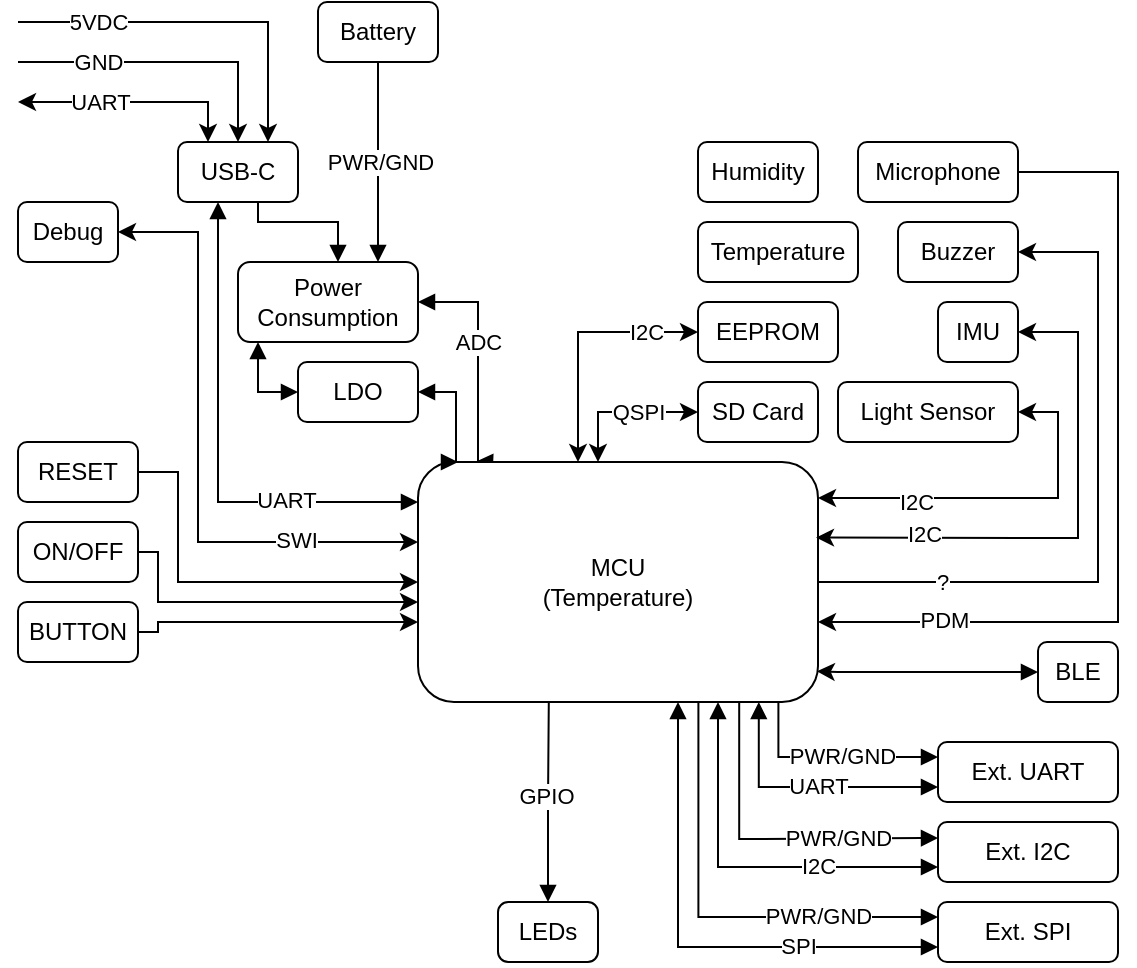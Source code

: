 <mxfile version="20.8.20" type="github">
  <diagram name="Page-1" id="c7S7PHu0UhxQzCW4UXiq">
    <mxGraphModel dx="836" dy="515" grid="1" gridSize="10" guides="1" tooltips="1" connect="1" arrows="1" fold="1" page="1" pageScale="1" pageWidth="850" pageHeight="1100" math="0" shadow="0">
      <root>
        <mxCell id="0" />
        <mxCell id="1" parent="0" />
        <mxCell id="G_PPI8zOTdHrNY6b9ppO-57" value="" style="edgeStyle=orthogonalEdgeStyle;rounded=0;orthogonalLoop=1;jettySize=auto;html=1;startArrow=none;startFill=0;endArrow=block;endFill=1;" edge="1" parent="1" source="hdpYh6DBLOswqB0Ypegx-1" target="G_PPI8zOTdHrNY6b9ppO-2">
          <mxGeometry relative="1" as="geometry">
            <Array as="points">
              <mxPoint x="200" y="160" />
              <mxPoint x="240" y="160" />
            </Array>
          </mxGeometry>
        </mxCell>
        <mxCell id="G_PPI8zOTdHrNY6b9ppO-59" value="" style="edgeStyle=orthogonalEdgeStyle;rounded=0;orthogonalLoop=1;jettySize=auto;html=1;startArrow=block;startFill=1;endArrow=block;endFill=1;" edge="1" parent="1" source="hdpYh6DBLOswqB0Ypegx-1" target="G_PPI8zOTdHrNY6b9ppO-3">
          <mxGeometry relative="1" as="geometry">
            <mxPoint x="270" y="299" as="targetPoint" />
            <Array as="points">
              <mxPoint x="180" y="300" />
            </Array>
          </mxGeometry>
        </mxCell>
        <mxCell id="G_PPI8zOTdHrNY6b9ppO-60" value="UART" style="edgeLabel;html=1;align=center;verticalAlign=middle;resizable=0;points=[];" vertex="1" connectable="0" parent="G_PPI8zOTdHrNY6b9ppO-59">
          <mxGeometry x="0.469" y="1" relative="1" as="geometry">
            <mxPoint as="offset" />
          </mxGeometry>
        </mxCell>
        <mxCell id="hdpYh6DBLOswqB0Ypegx-1" value="USB-C" style="rounded=1;whiteSpace=wrap;html=1;" parent="1" vertex="1">
          <mxGeometry x="160" y="120" width="60" height="30" as="geometry" />
        </mxCell>
        <mxCell id="hdpYh6DBLOswqB0Ypegx-2" value="" style="endArrow=classic;html=1;rounded=0;startArrow=classic;startFill=1;entryX=0.25;entryY=0;entryDx=0;entryDy=0;" parent="1" edge="1" target="hdpYh6DBLOswqB0Ypegx-1">
          <mxGeometry width="50" height="50" relative="1" as="geometry">
            <mxPoint x="80" y="100" as="sourcePoint" />
            <mxPoint x="135" y="150" as="targetPoint" />
            <Array as="points">
              <mxPoint x="100" y="100" />
              <mxPoint x="175" y="100" />
            </Array>
          </mxGeometry>
        </mxCell>
        <mxCell id="hdpYh6DBLOswqB0Ypegx-3" value="UART" style="edgeLabel;html=1;align=center;verticalAlign=middle;resizable=0;points=[];" parent="hdpYh6DBLOswqB0Ypegx-2" vertex="1" connectable="0">
          <mxGeometry x="0.1" y="-1" relative="1" as="geometry">
            <mxPoint x="-23" y="-1" as="offset" />
          </mxGeometry>
        </mxCell>
        <mxCell id="hdpYh6DBLOswqB0Ypegx-4" value="" style="endArrow=classic;html=1;rounded=0;entryX=0.5;entryY=0;entryDx=0;entryDy=0;" parent="1" edge="1" target="hdpYh6DBLOswqB0Ypegx-1">
          <mxGeometry width="50" height="50" relative="1" as="geometry">
            <mxPoint x="80" y="80" as="sourcePoint" />
            <mxPoint x="150" y="150" as="targetPoint" />
            <Array as="points">
              <mxPoint x="190" y="80" />
            </Array>
          </mxGeometry>
        </mxCell>
        <mxCell id="hdpYh6DBLOswqB0Ypegx-5" value="GND" style="edgeLabel;html=1;align=center;verticalAlign=middle;resizable=0;points=[];" parent="hdpYh6DBLOswqB0Ypegx-4" vertex="1" connectable="0">
          <mxGeometry x="0.1" y="-1" relative="1" as="geometry">
            <mxPoint x="-43" y="-1" as="offset" />
          </mxGeometry>
        </mxCell>
        <mxCell id="hdpYh6DBLOswqB0Ypegx-6" value="" style="endArrow=classic;html=1;rounded=0;entryX=0.75;entryY=0;entryDx=0;entryDy=0;" parent="1" edge="1" target="hdpYh6DBLOswqB0Ypegx-1">
          <mxGeometry width="50" height="50" relative="1" as="geometry">
            <mxPoint x="80" y="60" as="sourcePoint" />
            <mxPoint x="165.0" y="150" as="targetPoint" />
            <Array as="points">
              <mxPoint x="205" y="60" />
            </Array>
          </mxGeometry>
        </mxCell>
        <mxCell id="G_PPI8zOTdHrNY6b9ppO-97" value="5VDC" style="edgeLabel;html=1;align=center;verticalAlign=middle;resizable=0;points=[];" vertex="1" connectable="0" parent="hdpYh6DBLOswqB0Ypegx-6">
          <mxGeometry x="0.1" y="-1" relative="1" as="geometry">
            <mxPoint x="-62" y="-1" as="offset" />
          </mxGeometry>
        </mxCell>
        <mxCell id="hdpYh6DBLOswqB0Ypegx-9" value="Light Sensor" style="rounded=1;whiteSpace=wrap;html=1;glass=0;shadow=0;" parent="1" vertex="1">
          <mxGeometry x="490" y="240" width="90" height="30" as="geometry" />
        </mxCell>
        <mxCell id="hdpYh6DBLOswqB0Ypegx-10" value="SD Card" style="rounded=1;whiteSpace=wrap;html=1;" parent="1" vertex="1">
          <mxGeometry x="420" y="240" width="60" height="30" as="geometry" />
        </mxCell>
        <mxCell id="hdpYh6DBLOswqB0Ypegx-12" value="Temperature" style="rounded=1;whiteSpace=wrap;html=1;" parent="1" vertex="1">
          <mxGeometry x="420" y="160" width="80" height="30" as="geometry" />
        </mxCell>
        <mxCell id="hdpYh6DBLOswqB0Ypegx-13" value="IMU" style="rounded=1;whiteSpace=wrap;html=1;" parent="1" vertex="1">
          <mxGeometry x="540" y="200" width="40" height="30" as="geometry" />
        </mxCell>
        <mxCell id="G_PPI8zOTdHrNY6b9ppO-58" value="PWR/GND" style="edgeStyle=orthogonalEdgeStyle;rounded=0;orthogonalLoop=1;jettySize=auto;html=1;startArrow=none;startFill=0;endArrow=block;endFill=1;" edge="1" parent="1" source="hdpYh6DBLOswqB0Ypegx-14">
          <mxGeometry relative="1" as="geometry">
            <mxPoint x="260" y="180" as="targetPoint" />
          </mxGeometry>
        </mxCell>
        <mxCell id="hdpYh6DBLOswqB0Ypegx-14" value="Battery" style="rounded=1;whiteSpace=wrap;html=1;" parent="1" vertex="1">
          <mxGeometry x="230" y="50" width="60" height="30" as="geometry" />
        </mxCell>
        <mxCell id="G_PPI8zOTdHrNY6b9ppO-28" value="" style="edgeStyle=orthogonalEdgeStyle;rounded=0;orthogonalLoop=1;jettySize=auto;html=1;entryX=0.997;entryY=0.872;entryDx=0;entryDy=0;entryPerimeter=0;startArrow=block;startFill=1;exitX=0;exitY=0.5;exitDx=0;exitDy=0;" edge="1" parent="1" source="hdpYh6DBLOswqB0Ypegx-15" target="G_PPI8zOTdHrNY6b9ppO-3">
          <mxGeometry relative="1" as="geometry">
            <Array as="points">
              <mxPoint x="490" y="385" />
            </Array>
          </mxGeometry>
        </mxCell>
        <mxCell id="hdpYh6DBLOswqB0Ypegx-15" value="BLE" style="rounded=1;whiteSpace=wrap;html=1;" parent="1" vertex="1">
          <mxGeometry x="590" y="370" width="40" height="30" as="geometry" />
        </mxCell>
        <mxCell id="hdpYh6DBLOswqB0Ypegx-17" value="Buzzer" style="rounded=1;whiteSpace=wrap;html=1;" parent="1" vertex="1">
          <mxGeometry x="520" y="160" width="60" height="30" as="geometry" />
        </mxCell>
        <mxCell id="hdpYh6DBLOswqB0Ypegx-18" value="EEPROM" style="rounded=1;whiteSpace=wrap;html=1;" parent="1" vertex="1">
          <mxGeometry x="420" y="200" width="70" height="30" as="geometry" />
        </mxCell>
        <mxCell id="G_PPI8zOTdHrNY6b9ppO-61" value="ADC" style="edgeStyle=orthogonalEdgeStyle;rounded=0;orthogonalLoop=1;jettySize=auto;html=1;startArrow=block;startFill=1;endArrow=block;endFill=1;exitX=1;exitY=0.5;exitDx=0;exitDy=0;entryX=0.145;entryY=-0.002;entryDx=0;entryDy=0;entryPerimeter=0;" edge="1" parent="1" source="G_PPI8zOTdHrNY6b9ppO-2" target="G_PPI8zOTdHrNY6b9ppO-3">
          <mxGeometry x="-0.103" relative="1" as="geometry">
            <mxPoint x="310" y="250" as="targetPoint" />
            <Array as="points">
              <mxPoint x="310" y="200" />
              <mxPoint x="310" y="280" />
            </Array>
            <mxPoint as="offset" />
          </mxGeometry>
        </mxCell>
        <mxCell id="G_PPI8zOTdHrNY6b9ppO-2" value="Power&lt;br&gt;Consumption" style="rounded=1;whiteSpace=wrap;html=1;" vertex="1" parent="1">
          <mxGeometry x="190" y="180" width="90" height="40" as="geometry" />
        </mxCell>
        <mxCell id="G_PPI8zOTdHrNY6b9ppO-3" value="MCU&lt;br&gt;(Temperature)" style="rounded=1;whiteSpace=wrap;html=1;" vertex="1" parent="1">
          <mxGeometry x="280" y="280" width="200" height="120" as="geometry" />
        </mxCell>
        <mxCell id="G_PPI8zOTdHrNY6b9ppO-29" value="" style="edgeStyle=orthogonalEdgeStyle;rounded=0;orthogonalLoop=1;jettySize=auto;html=1;startArrow=block;startFill=1;endArrow=none;endFill=0;entryX=0.127;entryY=0.999;entryDx=0;entryDy=0;entryPerimeter=0;" edge="1" parent="1" source="G_PPI8zOTdHrNY6b9ppO-7">
          <mxGeometry relative="1" as="geometry">
            <mxPoint x="345.4" y="399.88" as="targetPoint" />
            <Array as="points" />
          </mxGeometry>
        </mxCell>
        <mxCell id="G_PPI8zOTdHrNY6b9ppO-85" value="GPIO" style="edgeLabel;html=1;align=center;verticalAlign=middle;resizable=0;points=[];" vertex="1" connectable="0" parent="G_PPI8zOTdHrNY6b9ppO-29">
          <mxGeometry x="0.068" y="2" relative="1" as="geometry">
            <mxPoint as="offset" />
          </mxGeometry>
        </mxCell>
        <mxCell id="G_PPI8zOTdHrNY6b9ppO-7" value="LEDs" style="rounded=1;whiteSpace=wrap;html=1;arcSize=17;" vertex="1" parent="1">
          <mxGeometry x="320" y="500" width="50" height="30" as="geometry" />
        </mxCell>
        <mxCell id="G_PPI8zOTdHrNY6b9ppO-27" value="" style="edgeStyle=orthogonalEdgeStyle;rounded=0;orthogonalLoop=1;jettySize=auto;html=1;" edge="1" parent="1" source="G_PPI8zOTdHrNY6b9ppO-13">
          <mxGeometry relative="1" as="geometry">
            <mxPoint x="280" y="350" as="targetPoint" />
            <Array as="points">
              <mxPoint x="150" y="325" />
              <mxPoint x="150" y="350" />
              <mxPoint x="280" y="350" />
            </Array>
          </mxGeometry>
        </mxCell>
        <mxCell id="G_PPI8zOTdHrNY6b9ppO-13" value="ON/OFF" style="rounded=1;whiteSpace=wrap;html=1;" vertex="1" parent="1">
          <mxGeometry x="80" y="310" width="60" height="30" as="geometry" />
        </mxCell>
        <mxCell id="G_PPI8zOTdHrNY6b9ppO-26" value="" style="edgeStyle=orthogonalEdgeStyle;rounded=0;orthogonalLoop=1;jettySize=auto;html=1;" edge="1" parent="1" source="G_PPI8zOTdHrNY6b9ppO-14" target="G_PPI8zOTdHrNY6b9ppO-3">
          <mxGeometry relative="1" as="geometry">
            <mxPoint x="280" y="336" as="targetPoint" />
            <Array as="points">
              <mxPoint x="160" y="285" />
              <mxPoint x="160" y="340" />
            </Array>
          </mxGeometry>
        </mxCell>
        <mxCell id="G_PPI8zOTdHrNY6b9ppO-14" value="RESET" style="rounded=1;whiteSpace=wrap;html=1;" vertex="1" parent="1">
          <mxGeometry x="80" y="270" width="60" height="30" as="geometry" />
        </mxCell>
        <mxCell id="G_PPI8zOTdHrNY6b9ppO-24" value="" style="edgeStyle=orthogonalEdgeStyle;rounded=0;orthogonalLoop=1;jettySize=auto;html=1;exitX=1;exitY=0.5;exitDx=0;exitDy=0;" edge="1" parent="1" source="G_PPI8zOTdHrNY6b9ppO-15">
          <mxGeometry relative="1" as="geometry">
            <mxPoint x="140" y="360" as="sourcePoint" />
            <mxPoint x="280" y="360" as="targetPoint" />
            <Array as="points">
              <mxPoint x="150" y="365" />
              <mxPoint x="150" y="360" />
              <mxPoint x="280" y="360" />
            </Array>
          </mxGeometry>
        </mxCell>
        <mxCell id="G_PPI8zOTdHrNY6b9ppO-15" value="BUTTON" style="rounded=1;whiteSpace=wrap;html=1;" vertex="1" parent="1">
          <mxGeometry x="80" y="350" width="60" height="30" as="geometry" />
        </mxCell>
        <mxCell id="G_PPI8zOTdHrNY6b9ppO-21" value="Humidity" style="rounded=1;whiteSpace=wrap;html=1;" vertex="1" parent="1">
          <mxGeometry x="420" y="120" width="60" height="30" as="geometry" />
        </mxCell>
        <mxCell id="G_PPI8zOTdHrNY6b9ppO-22" value="Microphone" style="rounded=1;whiteSpace=wrap;html=1;" vertex="1" parent="1">
          <mxGeometry x="500" y="120" width="80" height="30" as="geometry" />
        </mxCell>
        <mxCell id="G_PPI8zOTdHrNY6b9ppO-23" value="Debug" style="rounded=1;whiteSpace=wrap;html=1;glass=0;shadow=0;" vertex="1" parent="1">
          <mxGeometry x="80" y="150" width="50" height="30" as="geometry" />
        </mxCell>
        <mxCell id="G_PPI8zOTdHrNY6b9ppO-37" value="" style="endArrow=classic;startArrow=classic;html=1;rounded=0;exitX=1;exitY=0.5;exitDx=0;exitDy=0;" edge="1" parent="1" source="G_PPI8zOTdHrNY6b9ppO-23">
          <mxGeometry width="50" height="50" relative="1" as="geometry">
            <mxPoint x="160" y="155" as="sourcePoint" />
            <mxPoint x="280" y="320" as="targetPoint" />
            <Array as="points">
              <mxPoint x="170" y="165" />
              <mxPoint x="170" y="210" />
              <mxPoint x="170" y="320" />
              <mxPoint x="200" y="320" />
              <mxPoint x="240" y="320" />
            </Array>
          </mxGeometry>
        </mxCell>
        <mxCell id="G_PPI8zOTdHrNY6b9ppO-63" value="SWI" style="edgeLabel;html=1;align=center;verticalAlign=middle;resizable=0;points=[];" vertex="1" connectable="0" parent="G_PPI8zOTdHrNY6b9ppO-37">
          <mxGeometry x="0.601" y="1" relative="1" as="geometry">
            <mxPoint as="offset" />
          </mxGeometry>
        </mxCell>
        <mxCell id="G_PPI8zOTdHrNY6b9ppO-41" value="" style="endArrow=classic;startArrow=classic;html=1;rounded=0;entryX=1;entryY=0.5;entryDx=0;entryDy=0;" edge="1" parent="1" target="hdpYh6DBLOswqB0Ypegx-9">
          <mxGeometry width="50" height="50" relative="1" as="geometry">
            <mxPoint x="480" y="298" as="sourcePoint" />
            <mxPoint x="230" y="240" as="targetPoint" />
            <Array as="points">
              <mxPoint x="600" y="298" />
              <mxPoint x="600" y="270" />
              <mxPoint x="600" y="255" />
            </Array>
          </mxGeometry>
        </mxCell>
        <mxCell id="G_PPI8zOTdHrNY6b9ppO-49" value="I2C" style="edgeLabel;html=1;align=center;verticalAlign=middle;resizable=0;points=[];" vertex="1" connectable="0" parent="G_PPI8zOTdHrNY6b9ppO-41">
          <mxGeometry x="-0.399" y="-2" relative="1" as="geometry">
            <mxPoint x="-6" as="offset" />
          </mxGeometry>
        </mxCell>
        <mxCell id="G_PPI8zOTdHrNY6b9ppO-43" value="" style="endArrow=classic;startArrow=classic;html=1;rounded=0;entryX=1;entryY=0.5;entryDx=0;entryDy=0;exitX=0.995;exitY=0.315;exitDx=0;exitDy=0;exitPerimeter=0;" edge="1" parent="1" source="G_PPI8zOTdHrNY6b9ppO-3" target="hdpYh6DBLOswqB0Ypegx-13">
          <mxGeometry width="50" height="50" relative="1" as="geometry">
            <mxPoint x="340" y="280" as="sourcePoint" />
            <mxPoint x="390" y="230" as="targetPoint" />
            <Array as="points">
              <mxPoint x="610" y="318" />
              <mxPoint x="610" y="250" />
              <mxPoint x="610" y="215" />
            </Array>
          </mxGeometry>
        </mxCell>
        <mxCell id="G_PPI8zOTdHrNY6b9ppO-50" value="I2C" style="edgeLabel;html=1;align=center;verticalAlign=middle;resizable=0;points=[];" vertex="1" connectable="0" parent="G_PPI8zOTdHrNY6b9ppO-43">
          <mxGeometry x="-0.529" y="2" relative="1" as="geometry">
            <mxPoint x="-8" as="offset" />
          </mxGeometry>
        </mxCell>
        <mxCell id="G_PPI8zOTdHrNY6b9ppO-45" value="" style="endArrow=classic;startArrow=none;html=1;rounded=0;entryX=1;entryY=0.5;entryDx=0;entryDy=0;exitX=1;exitY=0.5;exitDx=0;exitDy=0;startFill=0;" edge="1" parent="1" source="G_PPI8zOTdHrNY6b9ppO-3" target="hdpYh6DBLOswqB0Ypegx-17">
          <mxGeometry width="50" height="50" relative="1" as="geometry">
            <mxPoint x="340" y="280" as="sourcePoint" />
            <mxPoint x="390" y="230" as="targetPoint" />
            <Array as="points">
              <mxPoint x="620" y="340" />
              <mxPoint x="620" y="175" />
            </Array>
          </mxGeometry>
        </mxCell>
        <mxCell id="G_PPI8zOTdHrNY6b9ppO-51" value="?" style="edgeLabel;html=1;align=center;verticalAlign=middle;resizable=0;points=[];" vertex="1" connectable="0" parent="G_PPI8zOTdHrNY6b9ppO-45">
          <mxGeometry x="-0.644" relative="1" as="geometry">
            <mxPoint as="offset" />
          </mxGeometry>
        </mxCell>
        <mxCell id="G_PPI8zOTdHrNY6b9ppO-47" value="" style="endArrow=none;startArrow=classic;html=1;rounded=0;entryX=1;entryY=0.5;entryDx=0;entryDy=0;endFill=0;" edge="1" parent="1" target="G_PPI8zOTdHrNY6b9ppO-22">
          <mxGeometry width="50" height="50" relative="1" as="geometry">
            <mxPoint x="480" y="360" as="sourcePoint" />
            <mxPoint x="390" y="230" as="targetPoint" />
            <Array as="points">
              <mxPoint x="630" y="360" />
              <mxPoint x="630" y="135" />
            </Array>
          </mxGeometry>
        </mxCell>
        <mxCell id="G_PPI8zOTdHrNY6b9ppO-52" value="PDM" style="edgeLabel;html=1;align=center;verticalAlign=middle;resizable=0;points=[];" vertex="1" connectable="0" parent="G_PPI8zOTdHrNY6b9ppO-47">
          <mxGeometry x="-0.707" y="1" relative="1" as="geometry">
            <mxPoint as="offset" />
          </mxGeometry>
        </mxCell>
        <mxCell id="G_PPI8zOTdHrNY6b9ppO-53" value="" style="endArrow=classic;startArrow=classic;html=1;rounded=0;entryX=0;entryY=0.5;entryDx=0;entryDy=0;" edge="1" parent="1" target="hdpYh6DBLOswqB0Ypegx-10">
          <mxGeometry width="50" height="50" relative="1" as="geometry">
            <mxPoint x="370" y="280" as="sourcePoint" />
            <mxPoint x="390" y="230" as="targetPoint" />
            <Array as="points">
              <mxPoint x="370" y="270" />
              <mxPoint x="370" y="255" />
            </Array>
          </mxGeometry>
        </mxCell>
        <mxCell id="G_PPI8zOTdHrNY6b9ppO-54" value="QSPI" style="edgeLabel;html=1;align=center;verticalAlign=middle;resizable=0;points=[];" vertex="1" connectable="0" parent="G_PPI8zOTdHrNY6b9ppO-53">
          <mxGeometry x="0.488" y="-1" relative="1" as="geometry">
            <mxPoint x="-11" y="-1" as="offset" />
          </mxGeometry>
        </mxCell>
        <mxCell id="G_PPI8zOTdHrNY6b9ppO-55" value="I2C" style="endArrow=classic;startArrow=classic;html=1;rounded=0;entryX=0;entryY=0.5;entryDx=0;entryDy=0;" edge="1" parent="1" target="hdpYh6DBLOswqB0Ypegx-18">
          <mxGeometry x="0.586" width="50" height="50" relative="1" as="geometry">
            <mxPoint x="360" y="280" as="sourcePoint" />
            <mxPoint x="390" y="230" as="targetPoint" />
            <Array as="points">
              <mxPoint x="360" y="250" />
              <mxPoint x="360" y="215" />
              <mxPoint x="380" y="215" />
            </Array>
            <mxPoint as="offset" />
          </mxGeometry>
        </mxCell>
        <mxCell id="G_PPI8zOTdHrNY6b9ppO-70" value="" style="edgeStyle=orthogonalEdgeStyle;rounded=0;orthogonalLoop=1;jettySize=auto;html=1;startArrow=block;startFill=1;endArrow=none;endFill=0;exitX=0;exitY=0.25;exitDx=0;exitDy=0;entryX=0.901;entryY=0.997;entryDx=0;entryDy=0;entryPerimeter=0;" edge="1" parent="1" source="G_PPI8zOTdHrNY6b9ppO-65" target="G_PPI8zOTdHrNY6b9ppO-3">
          <mxGeometry relative="1" as="geometry">
            <mxPoint x="460" y="402" as="targetPoint" />
          </mxGeometry>
        </mxCell>
        <mxCell id="G_PPI8zOTdHrNY6b9ppO-72" value="PWR/GND" style="edgeLabel;html=1;align=center;verticalAlign=middle;resizable=0;points=[];" vertex="1" connectable="0" parent="G_PPI8zOTdHrNY6b9ppO-70">
          <mxGeometry x="-0.112" y="-1" relative="1" as="geometry">
            <mxPoint as="offset" />
          </mxGeometry>
        </mxCell>
        <mxCell id="G_PPI8zOTdHrNY6b9ppO-65" value="Ext. UART" style="rounded=1;whiteSpace=wrap;html=1;" vertex="1" parent="1">
          <mxGeometry x="540" y="420" width="90" height="30" as="geometry" />
        </mxCell>
        <mxCell id="G_PPI8zOTdHrNY6b9ppO-71" value="" style="edgeStyle=orthogonalEdgeStyle;rounded=0;orthogonalLoop=1;jettySize=auto;html=1;startArrow=block;startFill=1;endArrow=block;endFill=1;exitX=0;exitY=0.75;exitDx=0;exitDy=0;entryX=0.852;entryY=1;entryDx=0;entryDy=0;entryPerimeter=0;" edge="1" parent="1" source="G_PPI8zOTdHrNY6b9ppO-65" target="G_PPI8zOTdHrNY6b9ppO-3">
          <mxGeometry relative="1" as="geometry">
            <mxPoint x="540" y="440" as="sourcePoint" />
            <mxPoint x="450" y="400" as="targetPoint" />
          </mxGeometry>
        </mxCell>
        <mxCell id="G_PPI8zOTdHrNY6b9ppO-74" value="UART" style="edgeLabel;html=1;align=center;verticalAlign=middle;resizable=0;points=[];" vertex="1" connectable="0" parent="G_PPI8zOTdHrNY6b9ppO-71">
          <mxGeometry x="-0.373" y="-1" relative="1" as="geometry">
            <mxPoint x="-19" as="offset" />
          </mxGeometry>
        </mxCell>
        <mxCell id="G_PPI8zOTdHrNY6b9ppO-75" value="" style="edgeStyle=orthogonalEdgeStyle;rounded=0;orthogonalLoop=1;jettySize=auto;html=1;startArrow=block;startFill=1;endArrow=none;endFill=0;entryX=0.803;entryY=1.001;entryDx=0;entryDy=0;entryPerimeter=0;" edge="1" parent="1" target="G_PPI8zOTdHrNY6b9ppO-3">
          <mxGeometry relative="1" as="geometry">
            <mxPoint x="440" y="402" as="targetPoint" />
            <mxPoint x="540" y="468" as="sourcePoint" />
          </mxGeometry>
        </mxCell>
        <mxCell id="G_PPI8zOTdHrNY6b9ppO-76" value="PWR/GND" style="edgeLabel;html=1;align=center;verticalAlign=middle;resizable=0;points=[];" vertex="1" connectable="0" parent="G_PPI8zOTdHrNY6b9ppO-75">
          <mxGeometry x="-0.112" y="-1" relative="1" as="geometry">
            <mxPoint x="24" as="offset" />
          </mxGeometry>
        </mxCell>
        <mxCell id="G_PPI8zOTdHrNY6b9ppO-77" value="Ext. I2C" style="rounded=1;whiteSpace=wrap;html=1;" vertex="1" parent="1">
          <mxGeometry x="540" y="460" width="90" height="30" as="geometry" />
        </mxCell>
        <mxCell id="G_PPI8zOTdHrNY6b9ppO-78" value="" style="edgeStyle=orthogonalEdgeStyle;rounded=0;orthogonalLoop=1;jettySize=auto;html=1;startArrow=block;startFill=1;endArrow=block;endFill=1;entryX=0.75;entryY=1;entryDx=0;entryDy=0;exitX=0;exitY=0.75;exitDx=0;exitDy=0;" edge="1" parent="1" source="G_PPI8zOTdHrNY6b9ppO-77" target="G_PPI8zOTdHrNY6b9ppO-3">
          <mxGeometry relative="1" as="geometry">
            <mxPoint x="540" y="480" as="sourcePoint" />
            <mxPoint x="361" y="442" as="targetPoint" />
          </mxGeometry>
        </mxCell>
        <mxCell id="G_PPI8zOTdHrNY6b9ppO-79" value="I2C" style="edgeLabel;html=1;align=center;verticalAlign=middle;resizable=0;points=[];" vertex="1" connectable="0" parent="G_PPI8zOTdHrNY6b9ppO-78">
          <mxGeometry x="-0.373" y="-1" relative="1" as="geometry">
            <mxPoint as="offset" />
          </mxGeometry>
        </mxCell>
        <mxCell id="G_PPI8zOTdHrNY6b9ppO-80" value="" style="edgeStyle=orthogonalEdgeStyle;rounded=0;orthogonalLoop=1;jettySize=auto;html=1;startArrow=block;startFill=1;endArrow=none;endFill=0;exitX=0;exitY=0.25;exitDx=0;exitDy=0;entryX=0.701;entryY=1.002;entryDx=0;entryDy=0;entryPerimeter=0;" edge="1" parent="1" source="G_PPI8zOTdHrNY6b9ppO-82" target="G_PPI8zOTdHrNY6b9ppO-3">
          <mxGeometry relative="1" as="geometry">
            <mxPoint x="380" y="480" as="targetPoint" />
          </mxGeometry>
        </mxCell>
        <mxCell id="G_PPI8zOTdHrNY6b9ppO-81" value="PWR/GND" style="edgeLabel;html=1;align=center;verticalAlign=middle;resizable=0;points=[];" vertex="1" connectable="0" parent="G_PPI8zOTdHrNY6b9ppO-80">
          <mxGeometry x="-0.112" y="-1" relative="1" as="geometry">
            <mxPoint x="41" as="offset" />
          </mxGeometry>
        </mxCell>
        <mxCell id="G_PPI8zOTdHrNY6b9ppO-82" value="Ext. SPI" style="rounded=1;whiteSpace=wrap;html=1;" vertex="1" parent="1">
          <mxGeometry x="540" y="500" width="90" height="30" as="geometry" />
        </mxCell>
        <mxCell id="G_PPI8zOTdHrNY6b9ppO-83" value="" style="edgeStyle=orthogonalEdgeStyle;rounded=0;orthogonalLoop=1;jettySize=auto;html=1;startArrow=block;startFill=1;endArrow=block;endFill=1;entryX=0.65;entryY=1;entryDx=0;entryDy=0;entryPerimeter=0;exitX=0;exitY=0.75;exitDx=0;exitDy=0;" edge="1" parent="1" source="G_PPI8zOTdHrNY6b9ppO-82" target="G_PPI8zOTdHrNY6b9ppO-3">
          <mxGeometry relative="1" as="geometry">
            <mxPoint x="540" y="520" as="sourcePoint" />
            <mxPoint x="361" y="482" as="targetPoint" />
          </mxGeometry>
        </mxCell>
        <mxCell id="G_PPI8zOTdHrNY6b9ppO-84" value="SPI" style="edgeLabel;html=1;align=center;verticalAlign=middle;resizable=0;points=[];" vertex="1" connectable="0" parent="G_PPI8zOTdHrNY6b9ppO-83">
          <mxGeometry x="-0.373" y="-1" relative="1" as="geometry">
            <mxPoint x="9" as="offset" />
          </mxGeometry>
        </mxCell>
        <mxCell id="G_PPI8zOTdHrNY6b9ppO-87" value="" style="edgeStyle=orthogonalEdgeStyle;rounded=0;orthogonalLoop=1;jettySize=auto;html=1;startArrow=block;startFill=1;endArrow=block;endFill=1;" edge="1" parent="1" source="G_PPI8zOTdHrNY6b9ppO-86">
          <mxGeometry relative="1" as="geometry">
            <mxPoint x="200" y="220" as="targetPoint" />
            <Array as="points">
              <mxPoint x="200" y="245" />
            </Array>
          </mxGeometry>
        </mxCell>
        <mxCell id="G_PPI8zOTdHrNY6b9ppO-88" value="" style="edgeStyle=orthogonalEdgeStyle;rounded=0;orthogonalLoop=1;jettySize=auto;html=1;startArrow=block;startFill=1;endArrow=block;endFill=1;" edge="1" parent="1" source="G_PPI8zOTdHrNY6b9ppO-86">
          <mxGeometry relative="1" as="geometry">
            <mxPoint x="300" y="280" as="targetPoint" />
            <Array as="points">
              <mxPoint x="299" y="245" />
              <mxPoint x="299" y="280" />
              <mxPoint x="300" y="280" />
            </Array>
          </mxGeometry>
        </mxCell>
        <mxCell id="G_PPI8zOTdHrNY6b9ppO-86" value="LDO" style="rounded=1;whiteSpace=wrap;html=1;" vertex="1" parent="1">
          <mxGeometry x="220" y="230" width="60" height="30" as="geometry" />
        </mxCell>
      </root>
    </mxGraphModel>
  </diagram>
</mxfile>
